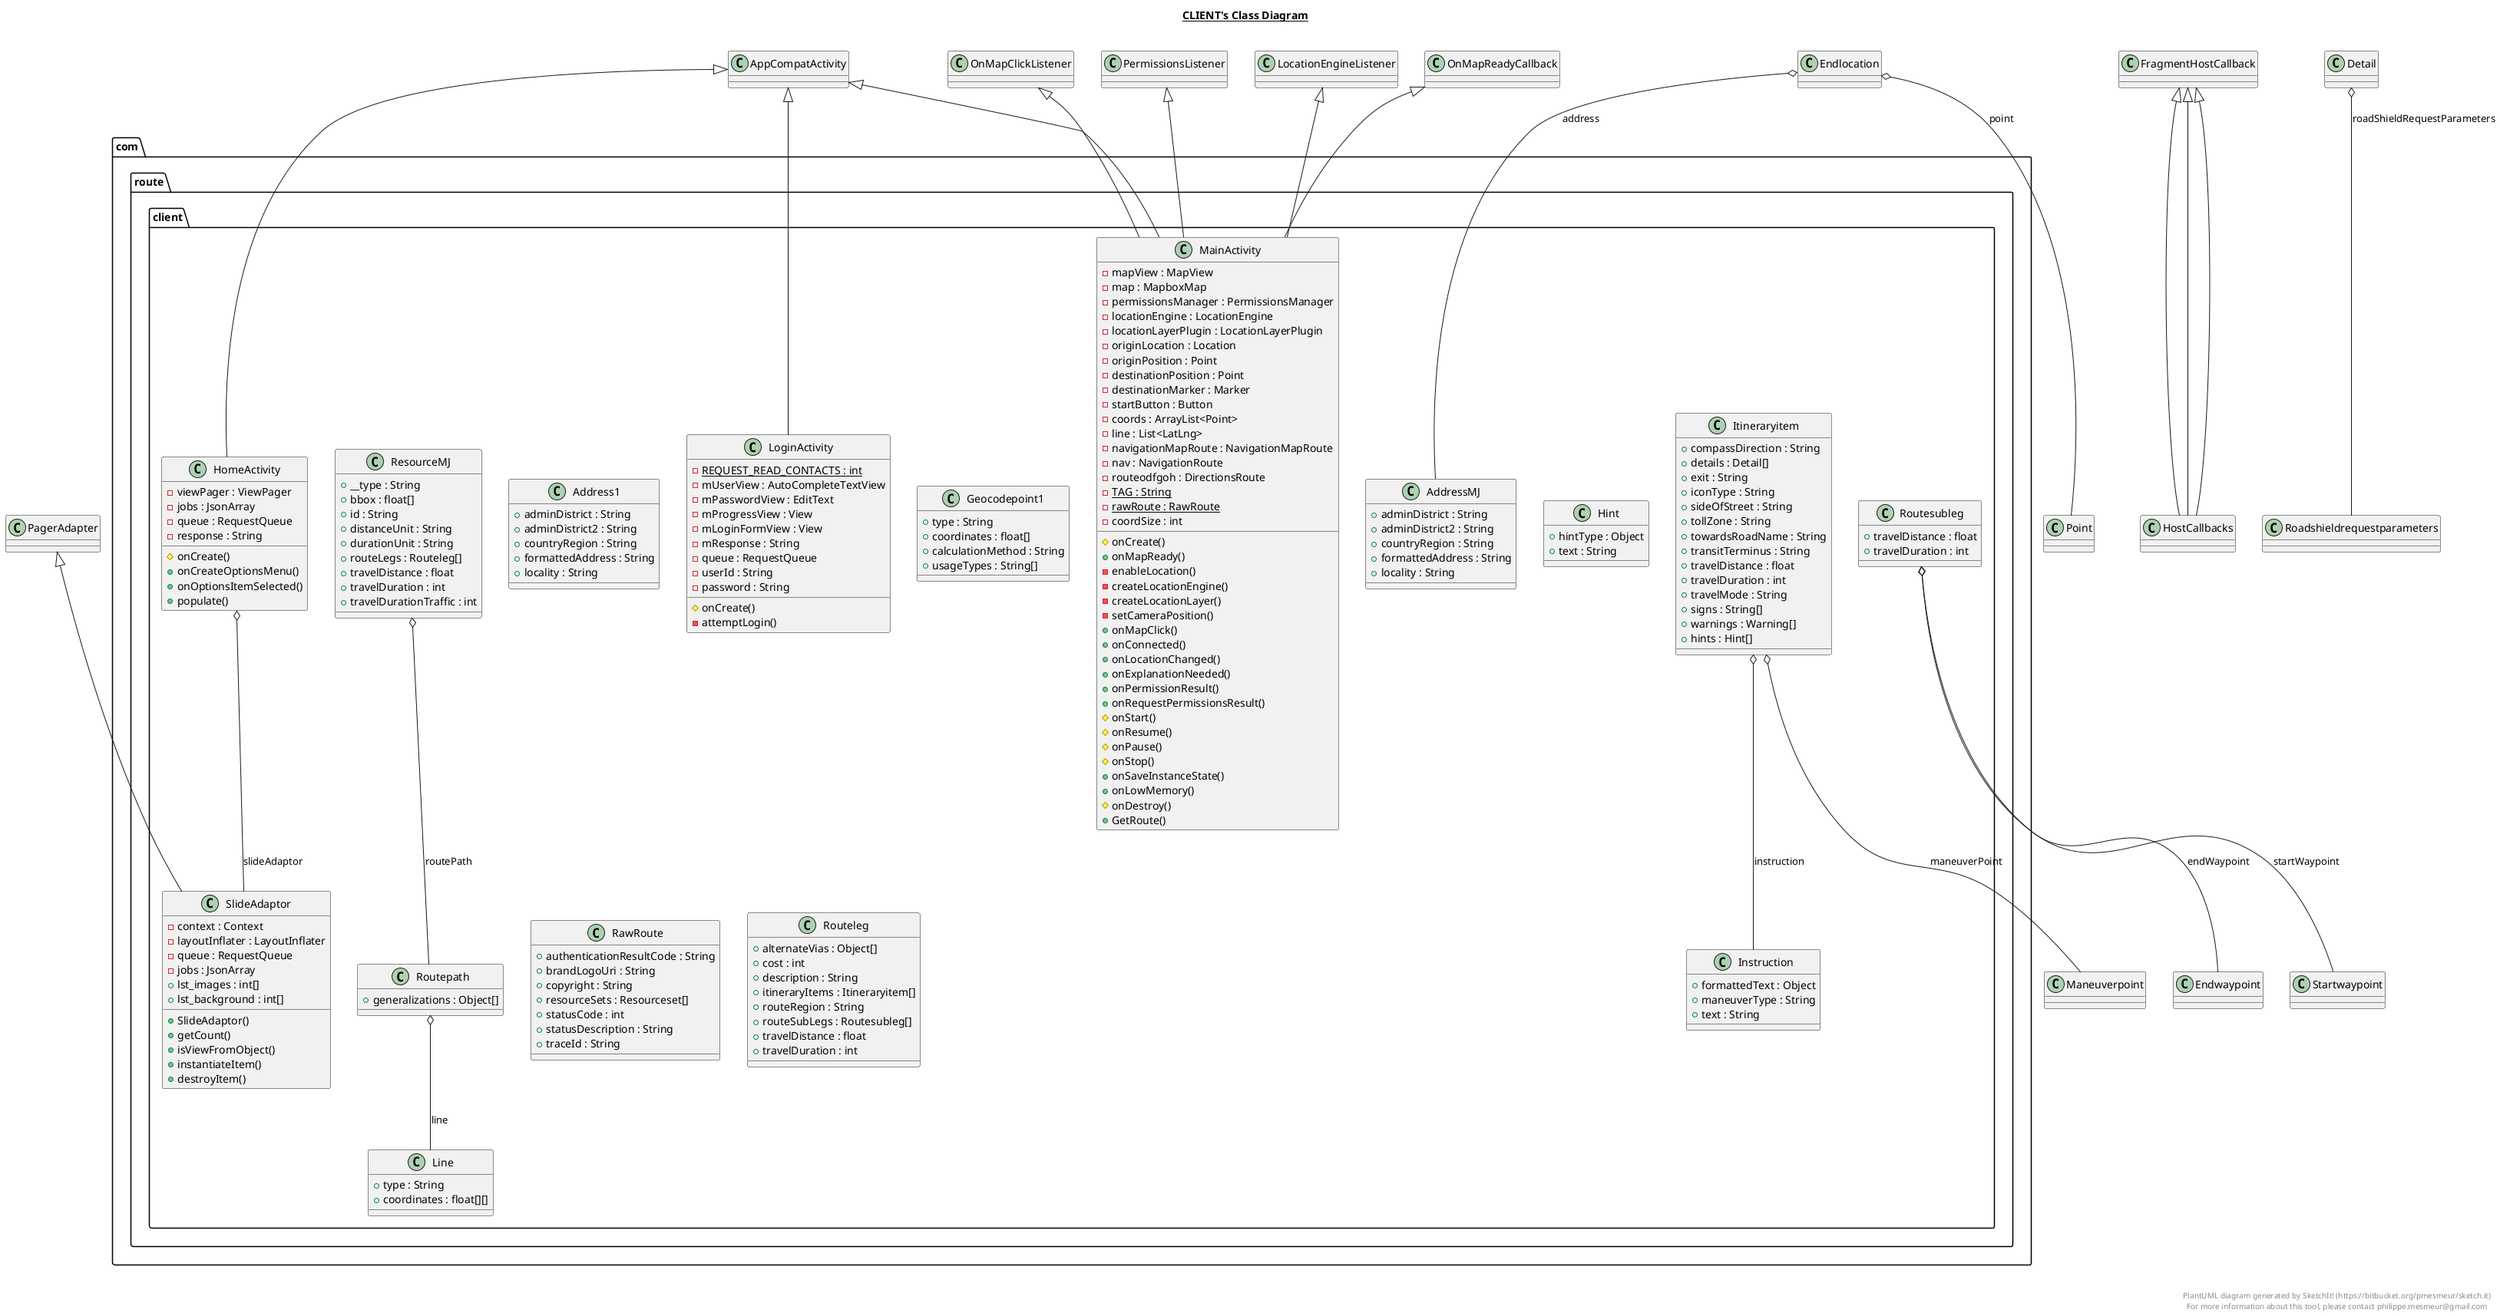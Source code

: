 @startuml

title __CLIENT's Class Diagram__\n

  package com.route.client {
    class Address1 {
        + adminDistrict : String
        + adminDistrict2 : String
        + countryRegion : String
        + formattedAddress : String
        + locality : String
    }
  }

  package com.route.client {
    class AddressMJ {
        + adminDistrict : String
        + adminDistrict2 : String
        + countryRegion : String
        + formattedAddress : String
        + locality : String
    }
  }
  


  

  package com.route.client {
    class Geocodepoint1 {
        + type : String
        + coordinates : float[]
        + calculationMethod : String
        + usageTypes : String[]
    }
  }
  

  package com.route.client {
    class Hint {
        + hintType : Object
        + text : String
    }
  }
  

  package com.route.client {
    class HomeActivity {
        - viewPager : ViewPager
        - jobs : JsonArray
        - queue : RequestQueue
        - response : String
        # onCreate()
        + onCreateOptionsMenu()
        + onOptionsItemSelected()
        + populate()
    }
  }
  

  package com.route.client {
    class Instruction {
        + formattedText : Object
        + maneuverType : String
        + text : String
    }
  }
  

  package com.route.client {
    class Itineraryitem {
        + compassDirection : String
        + details : Detail[]
        + exit : String
        + iconType : String
        + sideOfStreet : String
        + tollZone : String
        + towardsRoadName : String
        + transitTerminus : String
        + travelDistance : float
        + travelDuration : int
        + travelMode : String
        + signs : String[]
        + warnings : Warning[]
        + hints : Hint[]
    }
  }
  

  package com.route.client {
    class Line {
        + type : String
        + coordinates : float[][]
    }
  }
  

  package com.route.client {
    class LoginActivity {
        {static} - REQUEST_READ_CONTACTS : int
        - mUserView : AutoCompleteTextView
        - mPasswordView : EditText
        - mProgressView : View
        - mLoginFormView : View
        - mResponse : String
        - queue : RequestQueue
        - userId : String
        - password : String
        # onCreate()
        - attemptLogin()
    }
  }
  

  package com.route.client {
    class MainActivity {
        - mapView : MapView
        - map : MapboxMap
        - permissionsManager : PermissionsManager
        - locationEngine : LocationEngine
        - locationLayerPlugin : LocationLayerPlugin
        - originLocation : Location
        - originPosition : Point
        - destinationPosition : Point
        - destinationMarker : Marker
        - startButton : Button
        - coords : ArrayList<Point>
        - line : List<LatLng>
        - navigationMapRoute : NavigationMapRoute
        - nav : NavigationRoute
        - routeodfgoh : DirectionsRoute
        {static} - TAG : String
        {static} - rawRoute : RawRoute
        - coordSize : int
        # onCreate()
        + onMapReady()
        - enableLocation()
        - createLocationEngine()
        - createLocationLayer()
        - setCameraPosition()
        + onMapClick()
        + onConnected()
        + onLocationChanged()
        + onExplanationNeeded()
        + onPermissionResult()
        + onRequestPermissionsResult()
        # onStart()
        # onResume()
        # onPause()
        # onStop()
        + onSaveInstanceState()
        + onLowMemory()
        # onDestroy()
        + GetRoute()
    }
  }
  


  

  package com.route.client {
    class RawRoute {
        + authenticationResultCode : String
        + brandLogoUri : String
        + copyright : String
        + resourceSets : Resourceset[]
        + statusCode : int
        + statusDescription : String
        + traceId : String
    }
  }
  

  package com.route.client {
    class ResourceMJ {
        + __type : String
        + bbox : float[]
        + id : String
        + distanceUnit : String
        + durationUnit : String
        + routeLegs : Routeleg[]
        + travelDistance : float
        + travelDuration : int
        + travelDurationTraffic : int
    }
  }
  



  package com.route.client {
    class Routeleg {
        + alternateVias : Object[]
        + cost : int
        + description : String
        + itineraryItems : Itineraryitem[]
        + routeRegion : String
        + routeSubLegs : Routesubleg[]
        + travelDistance : float
        + travelDuration : int
    }
  }
  

  package com.route.client {
    class Routepath {
        + generalizations : Object[]
    }
  }
  

  package com.route.client {
    class Routesubleg {
        + travelDistance : float
        + travelDuration : int
    }
  }
  

  package com.route.client {
    class SlideAdaptor {
        - context : Context
        - layoutInflater : LayoutInflater
        - queue : RequestQueue
        - jobs : JsonArray
        + lst_images : int[]
        + lst_background : int[]
        + SlideAdaptor()
        + getCount()
        + isViewFromObject()
        + instantiateItem()
        + destroyItem()
    }
  }
  



  Detail o-- Roadshieldrequestparameters : roadShieldRequestParameters
  Endlocation o-- Point : point
  Endlocation o-- AddressMJ : address
  HomeActivity -up-|> AppCompatActivity
  HomeActivity o-- SlideAdaptor : slideAdaptor
  HostCallbacks -up-|> FragmentHostCallback
  Itineraryitem o-- Instruction : instruction
  Itineraryitem o-- Maneuverpoint : maneuverPoint
  LoginActivity -up-|> AppCompatActivity
  HostCallbacks -up-|> FragmentHostCallback
  MainActivity -up-|> OnMapReadyCallback
  MainActivity -up-|> LocationEngineListener
  MainActivity -up-|> PermissionsListener
  MainActivity -up-|> OnMapClickListener
  MainActivity -up-|> AppCompatActivity
  HostCallbacks -up-|> FragmentHostCallback
  ResourceMJ o-- Routepath : routePath
  Routepath o-- Line : line
  Routesubleg o-- Endwaypoint : endWaypoint
  Routesubleg o-- Startwaypoint : startWaypoint
  SlideAdaptor -up-|> PagerAdapter



right footer


PlantUML diagram generated by SketchIt! (https://bitbucket.org/pmesmeur/sketch.it)
For more information about this tool, please contact philippe.mesmeur@gmail.com
endfooter

@enduml
